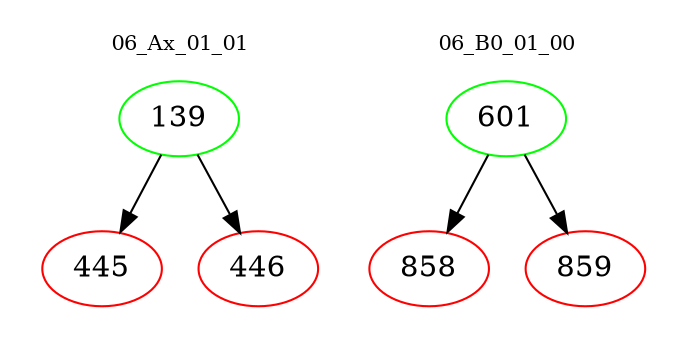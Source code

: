digraph{
subgraph cluster_0 {
color = white
label = "06_Ax_01_01";
fontsize=10;
T0_139 [label="139", color="green"]
T0_139 -> T0_445 [color="black"]
T0_445 [label="445", color="red"]
T0_139 -> T0_446 [color="black"]
T0_446 [label="446", color="red"]
}
subgraph cluster_1 {
color = white
label = "06_B0_01_00";
fontsize=10;
T1_601 [label="601", color="green"]
T1_601 -> T1_858 [color="black"]
T1_858 [label="858", color="red"]
T1_601 -> T1_859 [color="black"]
T1_859 [label="859", color="red"]
}
}
